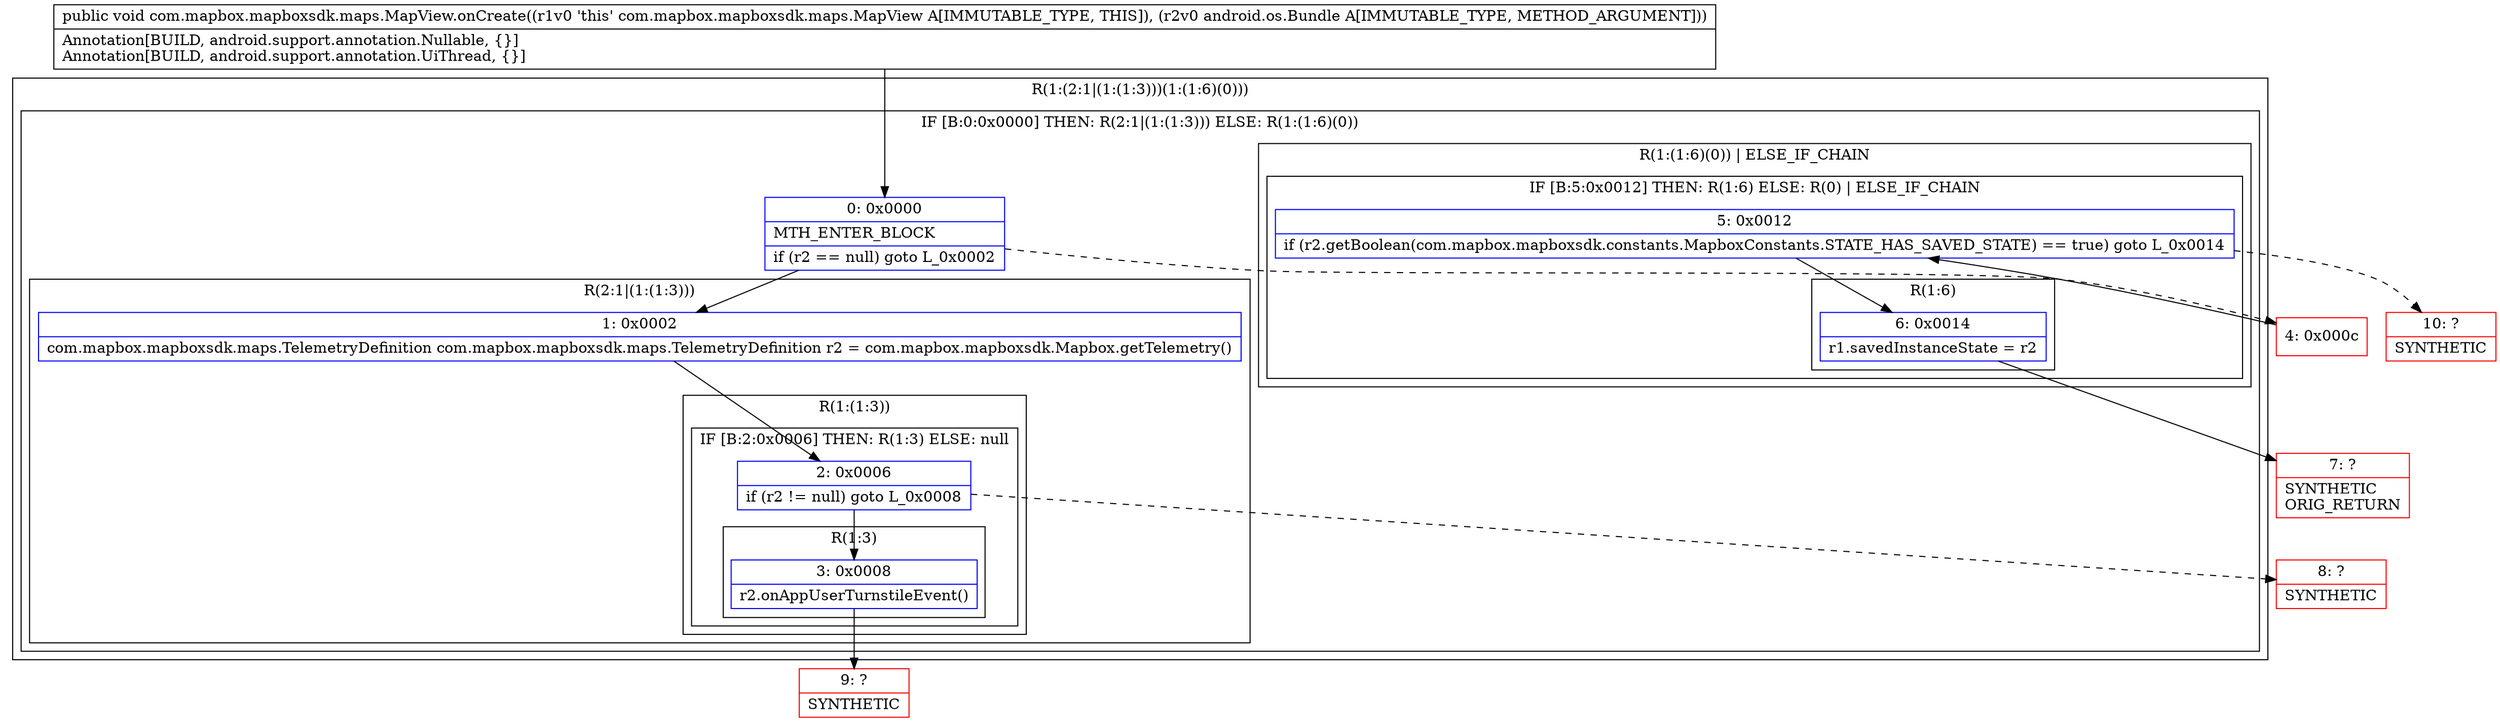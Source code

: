 digraph "CFG forcom.mapbox.mapboxsdk.maps.MapView.onCreate(Landroid\/os\/Bundle;)V" {
subgraph cluster_Region_447067423 {
label = "R(1:(2:1|(1:(1:3)))(1:(1:6)(0)))";
node [shape=record,color=blue];
subgraph cluster_IfRegion_971594574 {
label = "IF [B:0:0x0000] THEN: R(2:1|(1:(1:3))) ELSE: R(1:(1:6)(0))";
node [shape=record,color=blue];
Node_0 [shape=record,label="{0\:\ 0x0000|MTH_ENTER_BLOCK\l|if (r2 == null) goto L_0x0002\l}"];
subgraph cluster_Region_1464596497 {
label = "R(2:1|(1:(1:3)))";
node [shape=record,color=blue];
Node_1 [shape=record,label="{1\:\ 0x0002|com.mapbox.mapboxsdk.maps.TelemetryDefinition com.mapbox.mapboxsdk.maps.TelemetryDefinition r2 = com.mapbox.mapboxsdk.Mapbox.getTelemetry()\l}"];
subgraph cluster_Region_1695506071 {
label = "R(1:(1:3))";
node [shape=record,color=blue];
subgraph cluster_IfRegion_963586402 {
label = "IF [B:2:0x0006] THEN: R(1:3) ELSE: null";
node [shape=record,color=blue];
Node_2 [shape=record,label="{2\:\ 0x0006|if (r2 != null) goto L_0x0008\l}"];
subgraph cluster_Region_2100610267 {
label = "R(1:3)";
node [shape=record,color=blue];
Node_3 [shape=record,label="{3\:\ 0x0008|r2.onAppUserTurnstileEvent()\l}"];
}
}
}
}
subgraph cluster_Region_110189992 {
label = "R(1:(1:6)(0)) | ELSE_IF_CHAIN\l";
node [shape=record,color=blue];
subgraph cluster_IfRegion_824909096 {
label = "IF [B:5:0x0012] THEN: R(1:6) ELSE: R(0) | ELSE_IF_CHAIN\l";
node [shape=record,color=blue];
Node_5 [shape=record,label="{5\:\ 0x0012|if (r2.getBoolean(com.mapbox.mapboxsdk.constants.MapboxConstants.STATE_HAS_SAVED_STATE) == true) goto L_0x0014\l}"];
subgraph cluster_Region_1122702184 {
label = "R(1:6)";
node [shape=record,color=blue];
Node_6 [shape=record,label="{6\:\ 0x0014|r1.savedInstanceState = r2\l}"];
}
subgraph cluster_Region_1569654340 {
label = "R(0)";
node [shape=record,color=blue];
}
}
}
}
}
Node_4 [shape=record,color=red,label="{4\:\ 0x000c}"];
Node_7 [shape=record,color=red,label="{7\:\ ?|SYNTHETIC\lORIG_RETURN\l}"];
Node_8 [shape=record,color=red,label="{8\:\ ?|SYNTHETIC\l}"];
Node_9 [shape=record,color=red,label="{9\:\ ?|SYNTHETIC\l}"];
Node_10 [shape=record,color=red,label="{10\:\ ?|SYNTHETIC\l}"];
MethodNode[shape=record,label="{public void com.mapbox.mapboxsdk.maps.MapView.onCreate((r1v0 'this' com.mapbox.mapboxsdk.maps.MapView A[IMMUTABLE_TYPE, THIS]), (r2v0 android.os.Bundle A[IMMUTABLE_TYPE, METHOD_ARGUMENT]))  | Annotation[BUILD, android.support.annotation.Nullable, \{\}]\lAnnotation[BUILD, android.support.annotation.UiThread, \{\}]\l}"];
MethodNode -> Node_0;
Node_0 -> Node_1;
Node_0 -> Node_4[style=dashed];
Node_1 -> Node_2;
Node_2 -> Node_3;
Node_2 -> Node_8[style=dashed];
Node_3 -> Node_9;
Node_5 -> Node_6;
Node_5 -> Node_10[style=dashed];
Node_6 -> Node_7;
Node_4 -> Node_5;
}

